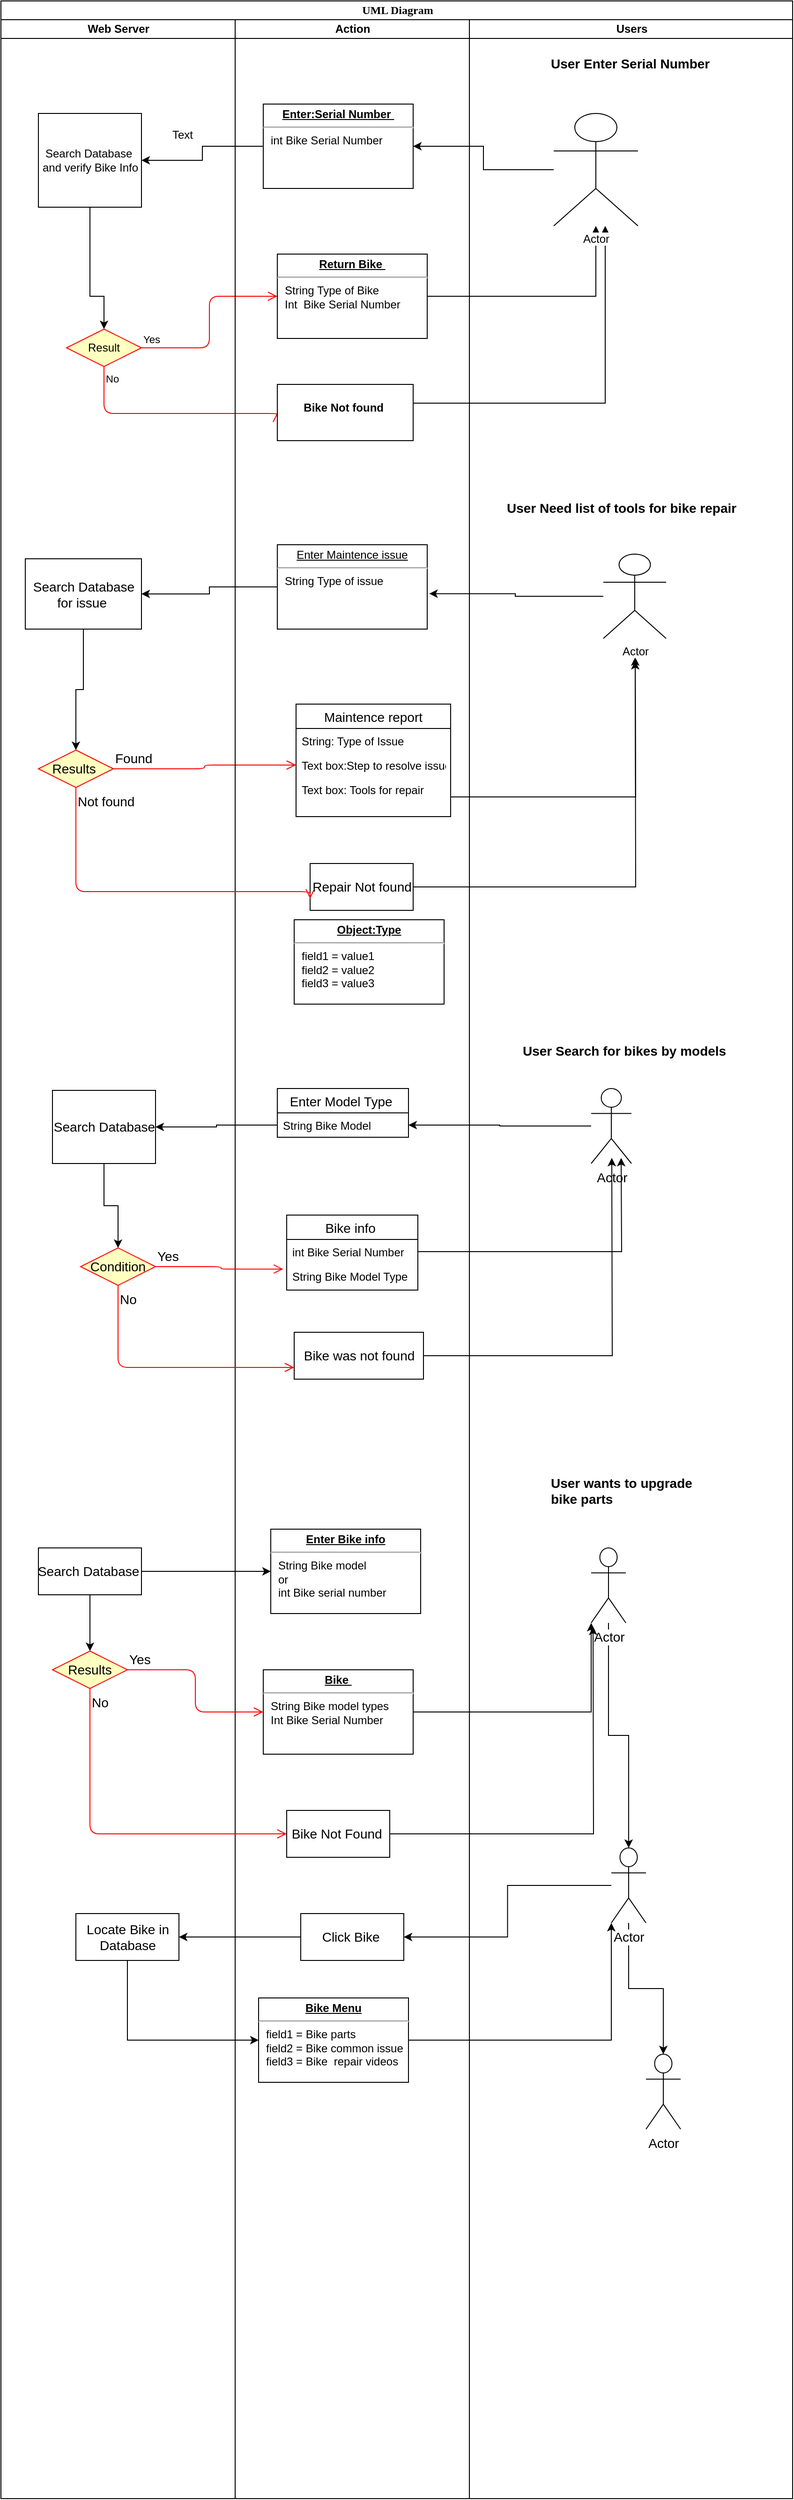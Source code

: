 <mxfile version="10.5.0" type="github"><diagram name="Page-1" id="0783ab3e-0a74-02c8-0abd-f7b4e66b4bec"><mxGraphModel dx="995" dy="582" grid="1" gridSize="10" guides="1" tooltips="1" connect="1" arrows="1" fold="1" page="1" pageScale="1" pageWidth="850" pageHeight="1100" background="#ffffff" math="0" shadow="0"><root><mxCell id="0"/><mxCell id="1" parent="0"/><mxCell id="1c1d494c118603dd-1" value="UML Diagram" style="swimlane;html=1;childLayout=stackLayout;startSize=20;rounded=0;shadow=0;comic=0;labelBackgroundColor=none;strokeColor=#000000;strokeWidth=1;fillColor=#ffffff;fontFamily=Verdana;fontSize=12;fontColor=#000000;align=center;" parent="1" vertex="1"><mxGeometry x="18" y="216" width="845" height="2664" as="geometry"/></mxCell><mxCell id="M19jZYQVw4O0VllqQNXt-19" style="edgeStyle=orthogonalEdgeStyle;rounded=0;orthogonalLoop=1;jettySize=auto;html=1;entryX=1;entryY=0.5;entryDx=0;entryDy=0;" edge="1" parent="1c1d494c118603dd-1" source="M19jZYQVw4O0VllqQNXt-10" target="M19jZYQVw4O0VllqQNXt-16"><mxGeometry relative="1" as="geometry"/></mxCell><mxCell id="M19jZYQVw4O0VllqQNXt-66" style="edgeStyle=orthogonalEdgeStyle;rounded=0;orthogonalLoop=1;jettySize=auto;html=1;entryX=1;entryY=0.5;entryDx=0;entryDy=0;" edge="1" parent="1c1d494c118603dd-1" source="M19jZYQVw4O0VllqQNXt-16" target="M19jZYQVw4O0VllqQNXt-8"><mxGeometry relative="1" as="geometry"/></mxCell><mxCell id="M19jZYQVw4O0VllqQNXt-71" style="edgeStyle=orthogonalEdgeStyle;rounded=0;orthogonalLoop=1;jettySize=auto;html=1;" edge="1" parent="1c1d494c118603dd-1" source="M19jZYQVw4O0VllqQNXt-68" target="M19jZYQVw4O0VllqQNXt-10"><mxGeometry relative="1" as="geometry"/></mxCell><mxCell id="M19jZYQVw4O0VllqQNXt-74" value="No" style="edgeStyle=orthogonalEdgeStyle;html=1;align=left;verticalAlign=top;endArrow=open;endSize=8;strokeColor=#ff0000;entryX=0;entryY=0.5;entryDx=0;entryDy=0;" edge="1" source="M19jZYQVw4O0VllqQNXt-72" parent="1c1d494c118603dd-1" target="M19jZYQVw4O0VllqQNXt-75"><mxGeometry x="-1" relative="1" as="geometry"><mxPoint x="110" y="490" as="targetPoint"/><Array as="points"><mxPoint x="110" y="440"/></Array></mxGeometry></mxCell><mxCell id="1c1d494c118603dd-2" value="Web Server" style="swimlane;html=1;startSize=20;" parent="1c1d494c118603dd-1" vertex="1"><mxGeometry y="20" width="250" height="2644" as="geometry"/></mxCell><mxCell id="M19jZYQVw4O0VllqQNXt-8" value="Search Database&amp;nbsp;&lt;br&gt;and verify Bike Info&lt;br&gt;" style="html=1;" vertex="1" parent="1c1d494c118603dd-2"><mxGeometry x="40" y="100" width="110" height="100" as="geometry"/></mxCell><mxCell id="M19jZYQVw4O0VllqQNXt-72" value="Result" style="rhombus;whiteSpace=wrap;html=1;fillColor=#ffffc0;strokeColor=#ff0000;" vertex="1" parent="1c1d494c118603dd-2"><mxGeometry x="70" y="330" width="80" height="40" as="geometry"/></mxCell><mxCell id="M19jZYQVw4O0VllqQNXt-69" style="edgeStyle=orthogonalEdgeStyle;rounded=0;orthogonalLoop=1;jettySize=auto;html=1;entryX=0.5;entryY=0;entryDx=0;entryDy=0;" edge="1" parent="1c1d494c118603dd-2" source="M19jZYQVw4O0VllqQNXt-8" target="M19jZYQVw4O0VllqQNXt-72"><mxGeometry relative="1" as="geometry"><mxPoint x="95" y="360" as="targetPoint"/><Array as="points"><mxPoint x="95" y="295"/><mxPoint x="110" y="295"/></Array></mxGeometry></mxCell><mxCell id="M19jZYQVw4O0VllqQNXt-101" style="edgeStyle=orthogonalEdgeStyle;rounded=0;orthogonalLoop=1;jettySize=auto;html=1;entryX=0.5;entryY=0;entryDx=0;entryDy=0;fontSize=14;" edge="1" parent="1c1d494c118603dd-2" source="M19jZYQVw4O0VllqQNXt-90" target="M19jZYQVw4O0VllqQNXt-98"><mxGeometry relative="1" as="geometry"/></mxCell><mxCell id="M19jZYQVw4O0VllqQNXt-90" value="Search Database&lt;br&gt;for issue&amp;nbsp;&lt;br&gt;" style="html=1;fontSize=14;" vertex="1" parent="1c1d494c118603dd-2"><mxGeometry x="26" y="575" width="124" height="75" as="geometry"/></mxCell><mxCell id="M19jZYQVw4O0VllqQNXt-98" value="Results&amp;nbsp;" style="rhombus;whiteSpace=wrap;html=1;fillColor=#ffffc0;strokeColor=#ff0000;fontSize=14;" vertex="1" parent="1c1d494c118603dd-2"><mxGeometry x="40" y="779" width="80" height="40" as="geometry"/></mxCell><mxCell id="M19jZYQVw4O0VllqQNXt-140" style="edgeStyle=orthogonalEdgeStyle;rounded=0;orthogonalLoop=1;jettySize=auto;html=1;entryX=0.5;entryY=0;entryDx=0;entryDy=0;fontSize=14;" edge="1" parent="1c1d494c118603dd-2" source="M19jZYQVw4O0VllqQNXt-126" target="M19jZYQVw4O0VllqQNXt-127"><mxGeometry relative="1" as="geometry"/></mxCell><mxCell id="M19jZYQVw4O0VllqQNXt-126" value="Search Database" style="html=1;fontSize=14;" vertex="1" parent="1c1d494c118603dd-2"><mxGeometry x="55" y="1142" width="110" height="78" as="geometry"/></mxCell><mxCell id="M19jZYQVw4O0VllqQNXt-127" value="Condition" style="rhombus;whiteSpace=wrap;html=1;fillColor=#ffffc0;strokeColor=#ff0000;fontSize=14;" vertex="1" parent="1c1d494c118603dd-2"><mxGeometry x="85" y="1310" width="80" height="40" as="geometry"/></mxCell><mxCell id="M19jZYQVw4O0VllqQNXt-171" style="edgeStyle=orthogonalEdgeStyle;rounded=0;orthogonalLoop=1;jettySize=auto;html=1;entryX=0.5;entryY=0;entryDx=0;entryDy=0;fontSize=14;" edge="1" parent="1c1d494c118603dd-2" source="M19jZYQVw4O0VllqQNXt-151" target="M19jZYQVw4O0VllqQNXt-152"><mxGeometry relative="1" as="geometry"/></mxCell><mxCell id="M19jZYQVw4O0VllqQNXt-151" value="Search Database&amp;nbsp;&lt;br&gt;" style="html=1;fontSize=14;" vertex="1" parent="1c1d494c118603dd-2"><mxGeometry x="40" y="1630" width="110" height="50" as="geometry"/></mxCell><mxCell id="M19jZYQVw4O0VllqQNXt-152" value="Results" style="rhombus;whiteSpace=wrap;html=1;fillColor=#ffffc0;strokeColor=#ff0000;fontSize=14;" vertex="1" parent="1c1d494c118603dd-2"><mxGeometry x="55" y="1740" width="80" height="40" as="geometry"/></mxCell><mxCell id="M19jZYQVw4O0VllqQNXt-186" value="Locate Bike in&lt;br&gt;Database&lt;br&gt;" style="html=1;fontSize=14;" vertex="1" parent="1c1d494c118603dd-2"><mxGeometry x="80" y="2020" width="110" height="50" as="geometry"/></mxCell><mxCell id="M19jZYQVw4O0VllqQNXt-77" style="edgeStyle=orthogonalEdgeStyle;rounded=0;orthogonalLoop=1;jettySize=auto;html=1;" edge="1" parent="1c1d494c118603dd-1" source="M19jZYQVw4O0VllqQNXt-75"><mxGeometry relative="1" as="geometry"><mxPoint x="645" y="240" as="targetPoint"/><Array as="points"><mxPoint x="645" y="429"/></Array></mxGeometry></mxCell><mxCell id="M19jZYQVw4O0VllqQNXt-73" value="Yes" style="edgeStyle=orthogonalEdgeStyle;html=1;align=left;verticalAlign=bottom;endArrow=open;endSize=8;strokeColor=#ff0000;entryX=0;entryY=0.5;entryDx=0;entryDy=0;exitX=1;exitY=0.5;exitDx=0;exitDy=0;" edge="1" source="M19jZYQVw4O0VllqQNXt-72" parent="1c1d494c118603dd-1" target="M19jZYQVw4O0VllqQNXt-68"><mxGeometry x="-1" relative="1" as="geometry"><mxPoint x="225" y="700" as="targetPoint"/><mxPoint x="165" y="362" as="sourcePoint"/></mxGeometry></mxCell><mxCell id="M19jZYQVw4O0VllqQNXt-96" style="edgeStyle=orthogonalEdgeStyle;rounded=0;orthogonalLoop=1;jettySize=auto;html=1;entryX=1.014;entryY=0.58;entryDx=0;entryDy=0;entryPerimeter=0;fontSize=14;" edge="1" parent="1c1d494c118603dd-1" source="M19jZYQVw4O0VllqQNXt-86" target="M19jZYQVw4O0VllqQNXt-88"><mxGeometry relative="1" as="geometry"/></mxCell><mxCell id="M19jZYQVw4O0VllqQNXt-97" style="edgeStyle=orthogonalEdgeStyle;rounded=0;orthogonalLoop=1;jettySize=auto;html=1;entryX=1;entryY=0.5;entryDx=0;entryDy=0;fontSize=14;" edge="1" parent="1c1d494c118603dd-1" source="M19jZYQVw4O0VllqQNXt-88" target="M19jZYQVw4O0VllqQNXt-90"><mxGeometry relative="1" as="geometry"/></mxCell><mxCell id="M19jZYQVw4O0VllqQNXt-99" value="Found&amp;nbsp;" style="edgeStyle=orthogonalEdgeStyle;html=1;align=left;verticalAlign=bottom;endArrow=open;endSize=8;strokeColor=#ff0000;fontSize=14;entryX=0;entryY=0.5;entryDx=0;entryDy=0;" edge="1" source="M19jZYQVw4O0VllqQNXt-98" parent="1c1d494c118603dd-1" target="M19jZYQVw4O0VllqQNXt-94"><mxGeometry x="-1" relative="1" as="geometry"><mxPoint x="220" y="819" as="targetPoint"/></mxGeometry></mxCell><mxCell id="M19jZYQVw4O0VllqQNXt-104" style="edgeStyle=orthogonalEdgeStyle;rounded=0;orthogonalLoop=1;jettySize=auto;html=1;fontSize=14;exitX=1;exitY=0.5;exitDx=0;exitDy=0;" edge="1" parent="1c1d494c118603dd-1" source="M19jZYQVw4O0VllqQNXt-95"><mxGeometry relative="1" as="geometry"><mxPoint x="677" y="700" as="targetPoint"/></mxGeometry></mxCell><mxCell id="1c1d494c118603dd-3" value="Action" style="swimlane;html=1;startSize=20;" parent="1c1d494c118603dd-1" vertex="1"><mxGeometry x="250" y="20" width="250" height="2644" as="geometry"/></mxCell><mxCell id="M19jZYQVw4O0VllqQNXt-16" value="&lt;p style=&quot;margin: 0px ; margin-top: 4px ; text-align: center ; text-decoration: underline&quot;&gt;&lt;b&gt;Enter:Serial Number&amp;nbsp;&lt;/b&gt;&lt;/p&gt;&lt;hr&gt;&lt;p style=&quot;margin: 0px ; margin-left: 8px&quot;&gt;&lt;span&gt;int Bike Serial Number&lt;/span&gt;&lt;br&gt;&lt;/p&gt;" style="verticalAlign=top;align=left;overflow=fill;fontSize=12;fontFamily=Helvetica;html=1;" vertex="1" parent="1c1d494c118603dd-3"><mxGeometry x="30" y="90" width="160" height="90" as="geometry"/></mxCell><mxCell id="M19jZYQVw4O0VllqQNXt-68" value="&lt;p style=&quot;margin: 0px ; margin-top: 4px ; text-align: center ; text-decoration: underline&quot;&gt;&lt;b&gt;Return Bike&amp;nbsp;&lt;/b&gt;&lt;/p&gt;&lt;hr&gt;&lt;p style=&quot;margin: 0px ; margin-left: 8px&quot;&gt;String Type of Bike&amp;nbsp;&lt;br&gt;Int&amp;nbsp; Bike Serial Number&amp;nbsp;&amp;nbsp;&lt;br&gt;&lt;br&gt;&lt;/p&gt;" style="verticalAlign=top;align=left;overflow=fill;fontSize=12;fontFamily=Helvetica;html=1;" vertex="1" parent="1c1d494c118603dd-3"><mxGeometry x="45" y="250" width="160" height="90" as="geometry"/></mxCell><mxCell id="M19jZYQVw4O0VllqQNXt-75" value="&lt;p style=&quot;margin: 0px ; margin-top: 4px ; text-align: center&quot;&gt;&lt;br&gt;&lt;b&gt;Bike Not found&amp;nbsp;&lt;/b&gt;&lt;/p&gt;" style="verticalAlign=top;align=left;overflow=fill;fontSize=12;fontFamily=Helvetica;html=1;" vertex="1" parent="1c1d494c118603dd-3"><mxGeometry x="45" y="389" width="145" height="60" as="geometry"/></mxCell><mxCell id="M19jZYQVw4O0VllqQNXt-88" value="&lt;p style=&quot;margin: 0px ; margin-top: 4px ; text-align: center ; text-decoration: underline&quot;&gt;Enter Maintence issue&lt;/p&gt;&lt;hr&gt;&lt;p style=&quot;margin: 0px ; margin-left: 8px&quot;&gt;String Type of issue&lt;br&gt;&lt;br&gt;&lt;/p&gt;" style="verticalAlign=top;align=left;overflow=fill;fontSize=12;fontFamily=Helvetica;html=1;" vertex="1" parent="1c1d494c118603dd-3"><mxGeometry x="45" y="560" width="160" height="90" as="geometry"/></mxCell><mxCell id="M19jZYQVw4O0VllqQNXt-92" value="Maintence report" style="swimlane;fontStyle=0;childLayout=stackLayout;horizontal=1;startSize=26;fillColor=none;horizontalStack=0;resizeParent=1;resizeParentMax=0;resizeLast=0;collapsible=1;marginBottom=0;fontSize=14;" vertex="1" parent="1c1d494c118603dd-3"><mxGeometry x="65" y="730" width="165" height="120" as="geometry"/></mxCell><mxCell id="M19jZYQVw4O0VllqQNXt-93" value="String: Type of Issue " style="text;strokeColor=none;fillColor=none;align=left;verticalAlign=top;spacingLeft=4;spacingRight=4;overflow=hidden;rotatable=0;points=[[0,0.5],[1,0.5]];portConstraint=eastwest;" vertex="1" parent="M19jZYQVw4O0VllqQNXt-92"><mxGeometry y="26" width="165" height="26" as="geometry"/></mxCell><mxCell id="M19jZYQVw4O0VllqQNXt-94" value="Text box:Step to resolve issue" style="text;strokeColor=none;fillColor=none;align=left;verticalAlign=top;spacingLeft=4;spacingRight=4;overflow=hidden;rotatable=0;points=[[0,0.5],[1,0.5]];portConstraint=eastwest;" vertex="1" parent="M19jZYQVw4O0VllqQNXt-92"><mxGeometry y="52" width="165" height="26" as="geometry"/></mxCell><mxCell id="M19jZYQVw4O0VllqQNXt-95" value="Text box: Tools for repair" style="text;strokeColor=none;fillColor=none;align=left;verticalAlign=top;spacingLeft=4;spacingRight=4;overflow=hidden;rotatable=0;points=[[0,0.5],[1,0.5]];portConstraint=eastwest;" vertex="1" parent="M19jZYQVw4O0VllqQNXt-92"><mxGeometry y="78" width="165" height="42" as="geometry"/></mxCell><mxCell id="M19jZYQVw4O0VllqQNXt-108" value="Repair Not found" style="html=1;fontSize=14;" vertex="1" parent="1c1d494c118603dd-3"><mxGeometry x="80" y="900" width="110" height="50" as="geometry"/></mxCell><mxCell id="M19jZYQVw4O0VllqQNXt-122" value="Enter Model Type " style="swimlane;fontStyle=0;childLayout=stackLayout;horizontal=1;startSize=26;fillColor=none;horizontalStack=0;resizeParent=1;resizeParentMax=0;resizeLast=0;collapsible=1;marginBottom=0;fontSize=14;" vertex="1" parent="1c1d494c118603dd-3"><mxGeometry x="45" y="1140" width="140" height="52" as="geometry"/></mxCell><mxCell id="M19jZYQVw4O0VllqQNXt-123" value="String Bike Model " style="text;strokeColor=none;fillColor=none;align=left;verticalAlign=top;spacingLeft=4;spacingRight=4;overflow=hidden;rotatable=0;points=[[0,0.5],[1,0.5]];portConstraint=eastwest;" vertex="1" parent="M19jZYQVw4O0VllqQNXt-122"><mxGeometry y="26" width="140" height="26" as="geometry"/></mxCell><mxCell id="M19jZYQVw4O0VllqQNXt-133" value="Bike info " style="swimlane;fontStyle=0;childLayout=stackLayout;horizontal=1;startSize=26;fillColor=none;horizontalStack=0;resizeParent=1;resizeParentMax=0;resizeLast=0;collapsible=1;marginBottom=0;fontSize=14;" vertex="1" parent="1c1d494c118603dd-3"><mxGeometry x="55" y="1275" width="140" height="80" as="geometry"/></mxCell><mxCell id="M19jZYQVw4O0VllqQNXt-134" value="int Bike Serial Number" style="text;strokeColor=none;fillColor=none;align=left;verticalAlign=top;spacingLeft=4;spacingRight=4;overflow=hidden;rotatable=0;points=[[0,0.5],[1,0.5]];portConstraint=eastwest;" vertex="1" parent="M19jZYQVw4O0VllqQNXt-133"><mxGeometry y="26" width="140" height="26" as="geometry"/></mxCell><mxCell id="M19jZYQVw4O0VllqQNXt-135" value="String Bike Model Type" style="text;strokeColor=none;fillColor=none;align=left;verticalAlign=top;spacingLeft=4;spacingRight=4;overflow=hidden;rotatable=0;points=[[0,0.5],[1,0.5]];portConstraint=eastwest;" vertex="1" parent="M19jZYQVw4O0VllqQNXt-133"><mxGeometry y="52" width="140" height="28" as="geometry"/></mxCell><mxCell id="M19jZYQVw4O0VllqQNXt-138" value="Bike was not found" style="html=1;fontSize=14;" vertex="1" parent="1c1d494c118603dd-3"><mxGeometry x="63" y="1400" width="138" height="50" as="geometry"/></mxCell><mxCell id="M19jZYQVw4O0VllqQNXt-148" value="&lt;p style=&quot;margin: 0px ; margin-top: 4px ; text-align: center ; text-decoration: underline&quot;&gt;&lt;b&gt;Enter Bike info&lt;/b&gt;&lt;/p&gt;&lt;hr&gt;&lt;p style=&quot;margin: 0px ; margin-left: 8px&quot;&gt;String Bike model&amp;nbsp;&lt;/p&gt;&lt;p style=&quot;margin: 0px ; margin-left: 8px&quot;&gt;or&lt;br&gt;int Bike serial number&lt;/p&gt;" style="verticalAlign=top;align=left;overflow=fill;fontSize=12;fontFamily=Helvetica;html=1;" vertex="1" parent="1c1d494c118603dd-3"><mxGeometry x="38" y="1610" width="160" height="90" as="geometry"/></mxCell><mxCell id="M19jZYQVw4O0VllqQNXt-155" value="&lt;p style=&quot;margin: 0px ; margin-top: 4px ; text-align: center ; text-decoration: underline&quot;&gt;&lt;b&gt;Bike&amp;nbsp;&lt;/b&gt;&lt;/p&gt;&lt;hr&gt;&lt;p style=&quot;margin: 0px ; margin-left: 8px&quot;&gt;String Bike model types&lt;br&gt;Int Bike Serial Number&lt;br&gt;&lt;br&gt;&lt;/p&gt;" style="verticalAlign=top;align=left;overflow=fill;fontSize=12;fontFamily=Helvetica;html=1;" vertex="1" parent="1c1d494c118603dd-3"><mxGeometry x="30" y="1760" width="160" height="90" as="geometry"/></mxCell><mxCell id="M19jZYQVw4O0VllqQNXt-156" value="Bike Not Found&amp;nbsp;" style="html=1;fontSize=14;" vertex="1" parent="1c1d494c118603dd-3"><mxGeometry x="55" y="1910" width="110" height="50" as="geometry"/></mxCell><mxCell id="M19jZYQVw4O0VllqQNXt-158" value="Click Bike&amp;nbsp;&lt;br&gt;" style="html=1;fontSize=14;" vertex="1" parent="1c1d494c118603dd-3"><mxGeometry x="70" y="2020" width="110" height="50" as="geometry"/></mxCell><mxCell id="M19jZYQVw4O0VllqQNXt-163" value="&lt;p style=&quot;margin: 0px ; margin-top: 4px ; text-align: center ; text-decoration: underline&quot;&gt;&lt;b&gt;Bike Menu&lt;/b&gt;&lt;/p&gt;&lt;hr&gt;&lt;p style=&quot;margin: 0px ; margin-left: 8px&quot;&gt;field1 = Bike parts&lt;br&gt;field2 = Bike common issue&lt;br&gt;field3 = Bike&amp;nbsp; repair videos&lt;/p&gt;" style="verticalAlign=top;align=left;overflow=fill;fontSize=12;fontFamily=Helvetica;html=1;" vertex="1" parent="1c1d494c118603dd-3"><mxGeometry x="25" y="2110" width="160" height="90" as="geometry"/></mxCell><mxCell id="M19jZYQVw4O0VllqQNXt-165" value="&lt;p style=&quot;margin:0px;margin-top:4px;text-align:center;text-decoration:underline;&quot;&gt;&lt;b&gt;Object:Type&lt;/b&gt;&lt;/p&gt;&lt;hr/&gt;&lt;p style=&quot;margin:0px;margin-left:8px;&quot;&gt;field1 = value1&lt;br/&gt;field2 = value2&lt;br&gt;field3 = value3&lt;/p&gt;" style="verticalAlign=top;align=left;overflow=fill;fontSize=12;fontFamily=Helvetica;html=1;" vertex="1" parent="1c1d494c118603dd-3"><mxGeometry x="63" y="960" width="160" height="90" as="geometry"/></mxCell><mxCell id="1c1d494c118603dd-4" value="Users" style="swimlane;html=1;startSize=20;" parent="1c1d494c118603dd-1" vertex="1"><mxGeometry x="500" y="20" width="345" height="2644" as="geometry"/></mxCell><mxCell id="M19jZYQVw4O0VllqQNXt-10" value="Actor" style="shape=umlActor;verticalLabelPosition=bottom;labelBackgroundColor=#ffffff;verticalAlign=top;html=1;" vertex="1" parent="1c1d494c118603dd-4"><mxGeometry x="90" y="100" width="90" height="120" as="geometry"/></mxCell><mxCell id="M19jZYQVw4O0VllqQNXt-84" value="User Enter Serial Number&amp;nbsp;" style="text;html=1;resizable=0;points=[];autosize=1;align=left;verticalAlign=top;spacingTop=-4;fontStyle=1;fontSize=14;" vertex="1" parent="1c1d494c118603dd-4"><mxGeometry x="85" y="36" width="160" height="20" as="geometry"/></mxCell><mxCell id="M19jZYQVw4O0VllqQNXt-78" value="User Need list of tools for bike repair&amp;nbsp;" style="text;html=1;resizable=0;points=[];autosize=1;align=left;verticalAlign=top;spacingTop=-4;fontStyle=1;fontSize=14;" vertex="1" parent="1c1d494c118603dd-4"><mxGeometry x="38" y="510" width="210" height="20" as="geometry"/></mxCell><mxCell id="M19jZYQVw4O0VllqQNXt-86" value="Actor" style="shape=umlActor;verticalLabelPosition=bottom;labelBackgroundColor=#ffffff;verticalAlign=top;html=1;" vertex="1" parent="1c1d494c118603dd-4"><mxGeometry x="143" y="570" width="67" height="90" as="geometry"/></mxCell><mxCell id="M19jZYQVw4O0VllqQNXt-118" value="User Search for bikes by models" style="text;html=1;resizable=0;points=[];autosize=1;align=left;verticalAlign=top;spacingTop=-4;fontSize=14;fontStyle=1" vertex="1" parent="1c1d494c118603dd-4"><mxGeometry x="55" y="1089" width="220" height="20" as="geometry"/></mxCell><mxCell id="M19jZYQVw4O0VllqQNXt-120" value="Actor" style="shape=umlActor;verticalLabelPosition=bottom;labelBackgroundColor=#ffffff;verticalAlign=top;html=1;fontSize=14;" vertex="1" parent="1c1d494c118603dd-4"><mxGeometry x="130" y="1140" width="43" height="80" as="geometry"/></mxCell><mxCell id="M19jZYQVw4O0VllqQNXt-145" value="User wants to upgrade&amp;nbsp;&lt;br&gt;bike parts&amp;nbsp;&lt;br&gt;" style="text;html=1;resizable=0;points=[];autosize=1;align=left;verticalAlign=top;spacingTop=-4;fontSize=14;fontStyle=1" vertex="1" parent="1c1d494c118603dd-4"><mxGeometry x="85" y="1550" width="160" height="40" as="geometry"/></mxCell><mxCell id="M19jZYQVw4O0VllqQNXt-180" value="" style="edgeStyle=orthogonalEdgeStyle;rounded=0;orthogonalLoop=1;jettySize=auto;html=1;fontSize=14;" edge="1" parent="1c1d494c118603dd-4" source="M19jZYQVw4O0VllqQNXt-147" target="M19jZYQVw4O0VllqQNXt-179"><mxGeometry relative="1" as="geometry"/></mxCell><mxCell id="M19jZYQVw4O0VllqQNXt-147" value="Actor" style="shape=umlActor;verticalLabelPosition=bottom;labelBackgroundColor=#ffffff;verticalAlign=top;html=1;fontSize=14;" vertex="1" parent="1c1d494c118603dd-4"><mxGeometry x="130" y="1630" width="37" height="80" as="geometry"/></mxCell><mxCell id="M19jZYQVw4O0VllqQNXt-190" value="" style="edgeStyle=orthogonalEdgeStyle;rounded=0;orthogonalLoop=1;jettySize=auto;html=1;fontSize=14;" edge="1" parent="1c1d494c118603dd-4" source="M19jZYQVw4O0VllqQNXt-179" target="M19jZYQVw4O0VllqQNXt-189"><mxGeometry relative="1" as="geometry"/></mxCell><mxCell id="M19jZYQVw4O0VllqQNXt-179" value="Actor" style="shape=umlActor;verticalLabelPosition=bottom;labelBackgroundColor=#ffffff;verticalAlign=top;html=1;fontSize=14;" vertex="1" parent="1c1d494c118603dd-4"><mxGeometry x="151.5" y="1950" width="37" height="80" as="geometry"/></mxCell><mxCell id="M19jZYQVw4O0VllqQNXt-189" value="Actor" style="shape=umlActor;verticalLabelPosition=bottom;labelBackgroundColor=#ffffff;verticalAlign=top;html=1;fontSize=14;" vertex="1" parent="1c1d494c118603dd-4"><mxGeometry x="188.5" y="2170" width="37" height="80" as="geometry"/></mxCell><mxCell id="M19jZYQVw4O0VllqQNXt-100" value="Not found" style="edgeStyle=orthogonalEdgeStyle;html=1;align=left;verticalAlign=top;endArrow=open;endSize=8;strokeColor=#ff0000;fontSize=14;entryX=0;entryY=0.75;entryDx=0;entryDy=0;" edge="1" source="M19jZYQVw4O0VllqQNXt-98" parent="1c1d494c118603dd-1" target="M19jZYQVw4O0VllqQNXt-108"><mxGeometry x="-1" relative="1" as="geometry"><mxPoint x="80" y="899" as="targetPoint"/><Array as="points"><mxPoint x="80" y="950"/><mxPoint x="330" y="950"/></Array></mxGeometry></mxCell><mxCell id="M19jZYQVw4O0VllqQNXt-128" value="Yes" style="edgeStyle=orthogonalEdgeStyle;html=1;align=left;verticalAlign=bottom;endArrow=open;endSize=8;strokeColor=#ff0000;fontSize=14;entryX=-0.027;entryY=0.2;entryDx=0;entryDy=0;entryPerimeter=0;" edge="1" source="M19jZYQVw4O0VllqQNXt-127" parent="1c1d494c118603dd-1" target="M19jZYQVw4O0VllqQNXt-135"><mxGeometry x="-1" relative="1" as="geometry"><mxPoint x="185" y="1640" as="targetPoint"/></mxGeometry></mxCell><mxCell id="M19jZYQVw4O0VllqQNXt-129" value="No" style="edgeStyle=orthogonalEdgeStyle;html=1;align=left;verticalAlign=top;endArrow=open;endSize=8;strokeColor=#ff0000;fontSize=14;entryX=0;entryY=0.75;entryDx=0;entryDy=0;" edge="1" source="M19jZYQVw4O0VllqQNXt-127" parent="1c1d494c118603dd-1" target="M19jZYQVw4O0VllqQNXt-138"><mxGeometry x="-1" relative="1" as="geometry"><mxPoint x="255" y="1500" as="targetPoint"/><Array as="points"><mxPoint x="125" y="1458"/></Array></mxGeometry></mxCell><mxCell id="M19jZYQVw4O0VllqQNXt-143" style="edgeStyle=orthogonalEdgeStyle;rounded=0;orthogonalLoop=1;jettySize=auto;html=1;entryX=1;entryY=0.5;entryDx=0;entryDy=0;fontSize=14;" edge="1" parent="1c1d494c118603dd-1" source="M19jZYQVw4O0VllqQNXt-120" target="M19jZYQVw4O0VllqQNXt-123"><mxGeometry relative="1" as="geometry"/></mxCell><mxCell id="M19jZYQVw4O0VllqQNXt-144" style="edgeStyle=orthogonalEdgeStyle;rounded=0;orthogonalLoop=1;jettySize=auto;html=1;entryX=1;entryY=0.5;entryDx=0;entryDy=0;fontSize=14;" edge="1" parent="1c1d494c118603dd-1" source="M19jZYQVw4O0VllqQNXt-123" target="M19jZYQVw4O0VllqQNXt-126"><mxGeometry relative="1" as="geometry"/></mxCell><mxCell id="M19jZYQVw4O0VllqQNXt-153" value="Yes" style="edgeStyle=orthogonalEdgeStyle;html=1;align=left;verticalAlign=bottom;endArrow=open;endSize=8;strokeColor=#ff0000;fontSize=14;entryX=0;entryY=0.5;entryDx=0;entryDy=0;" edge="1" source="M19jZYQVw4O0VllqQNXt-152" parent="1c1d494c118603dd-1" target="M19jZYQVw4O0VllqQNXt-155"><mxGeometry x="-1" relative="1" as="geometry"><mxPoint x="255" y="1890" as="targetPoint"/></mxGeometry></mxCell><mxCell id="M19jZYQVw4O0VllqQNXt-154" value="No" style="edgeStyle=orthogonalEdgeStyle;html=1;align=left;verticalAlign=top;endArrow=open;endSize=8;strokeColor=#ff0000;fontSize=14;entryX=0;entryY=0.5;entryDx=0;entryDy=0;" edge="1" source="M19jZYQVw4O0VllqQNXt-152" parent="1c1d494c118603dd-1" target="M19jZYQVw4O0VllqQNXt-156"><mxGeometry x="-1" relative="1" as="geometry"><mxPoint x="115" y="1970" as="targetPoint"/><Array as="points"><mxPoint x="95" y="1955"/></Array></mxGeometry></mxCell><mxCell id="M19jZYQVw4O0VllqQNXt-172" style="edgeStyle=orthogonalEdgeStyle;rounded=0;orthogonalLoop=1;jettySize=auto;html=1;entryX=0;entryY=0.5;entryDx=0;entryDy=0;fontSize=14;" edge="1" parent="1c1d494c118603dd-1" source="M19jZYQVw4O0VllqQNXt-151" target="M19jZYQVw4O0VllqQNXt-148"><mxGeometry relative="1" as="geometry"/></mxCell><mxCell id="M19jZYQVw4O0VllqQNXt-187" style="edgeStyle=orthogonalEdgeStyle;rounded=0;orthogonalLoop=1;jettySize=auto;html=1;fontSize=14;entryX=0;entryY=0.5;entryDx=0;entryDy=0;" edge="1" parent="1c1d494c118603dd-1" source="M19jZYQVw4O0VllqQNXt-186" target="M19jZYQVw4O0VllqQNXt-163"><mxGeometry relative="1" as="geometry"><mxPoint x="135" y="2180" as="targetPoint"/><Array as="points"><mxPoint x="135" y="2175"/></Array></mxGeometry></mxCell><mxCell id="M19jZYQVw4O0VllqQNXt-188" style="edgeStyle=orthogonalEdgeStyle;rounded=0;orthogonalLoop=1;jettySize=auto;html=1;fontSize=14;entryX=0;entryY=1;entryDx=0;entryDy=0;entryPerimeter=0;" edge="1" parent="1c1d494c118603dd-1" source="M19jZYQVw4O0VllqQNXt-163" target="M19jZYQVw4O0VllqQNXt-179"><mxGeometry relative="1" as="geometry"><mxPoint x="645" y="2030" as="targetPoint"/></mxGeometry></mxCell><mxCell id="M19jZYQVw4O0VllqQNXt-109" style="edgeStyle=orthogonalEdgeStyle;rounded=0;orthogonalLoop=1;jettySize=auto;html=1;fontSize=14;" edge="1" parent="1c1d494c118603dd-1" source="M19jZYQVw4O0VllqQNXt-108"><mxGeometry relative="1" as="geometry"><mxPoint x="677" y="704" as="targetPoint"/></mxGeometry></mxCell><mxCell id="M19jZYQVw4O0VllqQNXt-181" style="edgeStyle=orthogonalEdgeStyle;rounded=0;orthogonalLoop=1;jettySize=auto;html=1;fontSize=14;entryX=0;entryY=1;entryDx=0;entryDy=0;entryPerimeter=0;" edge="1" parent="1c1d494c118603dd-1" source="M19jZYQVw4O0VllqQNXt-155" target="M19jZYQVw4O0VllqQNXt-147"><mxGeometry relative="1" as="geometry"><mxPoint x="642" y="1554" as="targetPoint"/></mxGeometry></mxCell><mxCell id="M19jZYQVw4O0VllqQNXt-265" style="edgeStyle=orthogonalEdgeStyle;rounded=0;orthogonalLoop=1;jettySize=auto;html=1;entryX=1;entryY=0.5;entryDx=0;entryDy=0;fontSize=14;" edge="1" parent="1c1d494c118603dd-1" source="M19jZYQVw4O0VllqQNXt-179" target="M19jZYQVw4O0VllqQNXt-158"><mxGeometry relative="1" as="geometry"/></mxCell><mxCell id="M19jZYQVw4O0VllqQNXt-266" style="edgeStyle=orthogonalEdgeStyle;rounded=0;orthogonalLoop=1;jettySize=auto;html=1;entryX=1;entryY=0.5;entryDx=0;entryDy=0;fontSize=14;" edge="1" parent="1c1d494c118603dd-1" source="M19jZYQVw4O0VllqQNXt-158" target="M19jZYQVw4O0VllqQNXt-186"><mxGeometry relative="1" as="geometry"/></mxCell><mxCell id="M19jZYQVw4O0VllqQNXt-70" value="Text" style="text;html=1;resizable=0;points=[];autosize=1;align=left;verticalAlign=top;spacingTop=-4;" vertex="1" parent="1"><mxGeometry x="199" y="349" width="40" height="20" as="geometry"/></mxCell><mxCell id="M19jZYQVw4O0VllqQNXt-141" style="edgeStyle=orthogonalEdgeStyle;rounded=0;orthogonalLoop=1;jettySize=auto;html=1;fontSize=14;" edge="1" parent="1" source="M19jZYQVw4O0VllqQNXt-134"><mxGeometry relative="1" as="geometry"><mxPoint x="680" y="1450" as="targetPoint"/></mxGeometry></mxCell><mxCell id="M19jZYQVw4O0VllqQNXt-142" style="edgeStyle=orthogonalEdgeStyle;rounded=0;orthogonalLoop=1;jettySize=auto;html=1;fontSize=14;" edge="1" parent="1" source="M19jZYQVw4O0VllqQNXt-138"><mxGeometry relative="1" as="geometry"><mxPoint x="670" y="1450" as="targetPoint"/></mxGeometry></mxCell><mxCell id="M19jZYQVw4O0VllqQNXt-182" style="edgeStyle=orthogonalEdgeStyle;rounded=0;orthogonalLoop=1;jettySize=auto;html=1;fontSize=14;" edge="1" parent="1" source="M19jZYQVw4O0VllqQNXt-156"><mxGeometry relative="1" as="geometry"><mxPoint x="650" y="1950" as="targetPoint"/></mxGeometry></mxCell></root></mxGraphModel></diagram></mxfile>